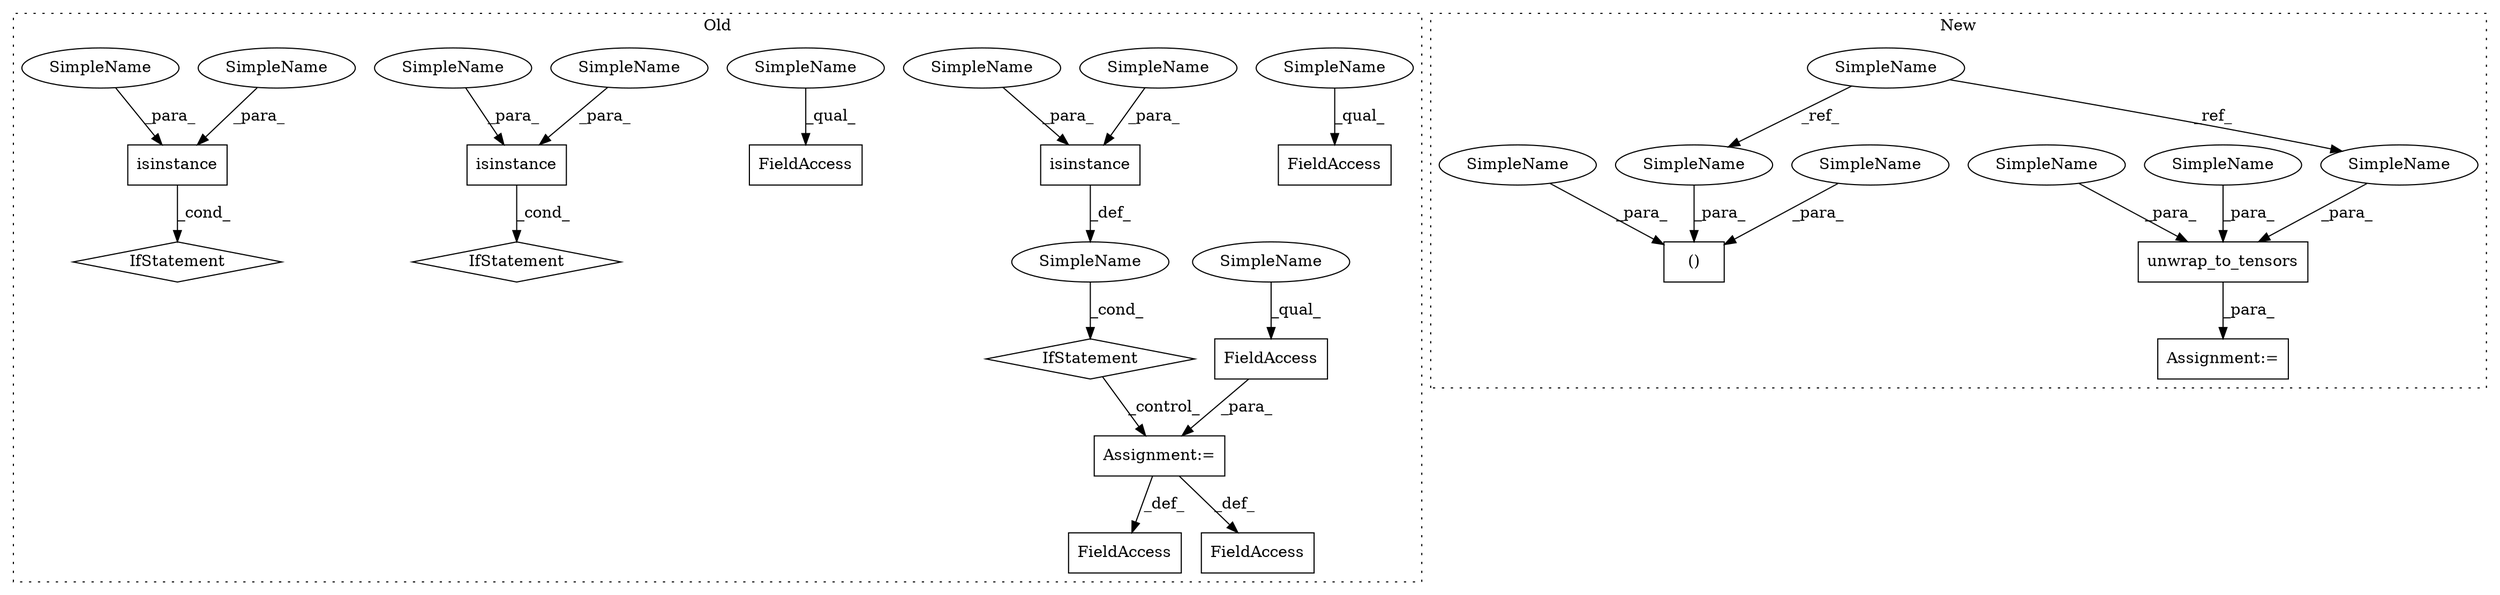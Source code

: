 digraph G {
subgraph cluster0 {
1 [label="IfStatement" a="25" s="1100,1129" l="4,2" shape="diamond"];
3 [label="SimpleName" a="42" s="" l="" shape="ellipse"];
4 [label="Assignment:=" a="7" s="1143" l="1" shape="box"];
5 [label="isinstance" a="32" s="1104,1128" l="11,1" shape="box"];
7 [label="isinstance" a="32" s="1018,1049" l="11,1" shape="box"];
9 [label="FieldAccess" a="22" s="1072" l="16" shape="box"];
11 [label="IfStatement" a="25" s="1014,1050" l="4,2" shape="diamond"];
12 [label="isinstance" a="32" s="932,963" l="11,1" shape="box"];
13 [label="FieldAccess" a="22" s="986" l="16" shape="box"];
14 [label="IfStatement" a="25" s="928,964" l="4,2" shape="diamond"];
15 [label="FieldAccess" a="22" s="1144" l="9" shape="box"];
16 [label="FieldAccess" a="22" s="1999" l="20" shape="box"];
17 [label="FieldAccess" a="22" s="2362" l="21" shape="box"];
18 [label="SimpleName" a="42" s="1144" l="4" shape="ellipse"];
19 [label="SimpleName" a="42" s="1115" l="4" shape="ellipse"];
20 [label="SimpleName" a="42" s="943" l="11" shape="ellipse"];
21 [label="SimpleName" a="42" s="986" l="11" shape="ellipse"];
24 [label="SimpleName" a="42" s="1072" l="11" shape="ellipse"];
25 [label="SimpleName" a="42" s="1029" l="11" shape="ellipse"];
28 [label="SimpleName" a="42" s="1120" l="8" shape="ellipse"];
29 [label="SimpleName" a="42" s="1041" l="8" shape="ellipse"];
30 [label="SimpleName" a="42" s="955" l="8" shape="ellipse"];
label = "Old";
style="dotted";
}
subgraph cluster1 {
2 [label="unwrap_to_tensors" a="32" s="960,1006" l="18,1" shape="box"];
6 [label="Assignment:=" a="7" s="953" l="2" shape="box"];
8 [label="SimpleName" a="42" s="844" l="11" shape="ellipse"];
10 [label="()" a="106" s="901" l="52" shape="box"];
22 [label="SimpleName" a="42" s="925" l="11" shape="ellipse"];
23 [label="SimpleName" a="42" s="990" l="11" shape="ellipse"];
26 [label="SimpleName" a="42" s="978" l="11" shape="ellipse"];
27 [label="SimpleName" a="42" s="901" l="11" shape="ellipse"];
31 [label="SimpleName" a="42" s="1002" l="4" shape="ellipse"];
32 [label="SimpleName" a="42" s="949" l="4" shape="ellipse"];
label = "New";
style="dotted";
}
1 -> 4 [label="_control_"];
2 -> 6 [label="_para_"];
3 -> 1 [label="_cond_"];
4 -> 16 [label="_def_"];
4 -> 17 [label="_def_"];
5 -> 3 [label="_def_"];
7 -> 11 [label="_cond_"];
8 -> 23 [label="_ref_"];
8 -> 22 [label="_ref_"];
12 -> 14 [label="_cond_"];
15 -> 4 [label="_para_"];
18 -> 15 [label="_qual_"];
19 -> 5 [label="_para_"];
20 -> 12 [label="_para_"];
21 -> 13 [label="_qual_"];
22 -> 10 [label="_para_"];
23 -> 2 [label="_para_"];
24 -> 9 [label="_qual_"];
25 -> 7 [label="_para_"];
26 -> 2 [label="_para_"];
27 -> 10 [label="_para_"];
28 -> 5 [label="_para_"];
29 -> 7 [label="_para_"];
30 -> 12 [label="_para_"];
31 -> 2 [label="_para_"];
32 -> 10 [label="_para_"];
}